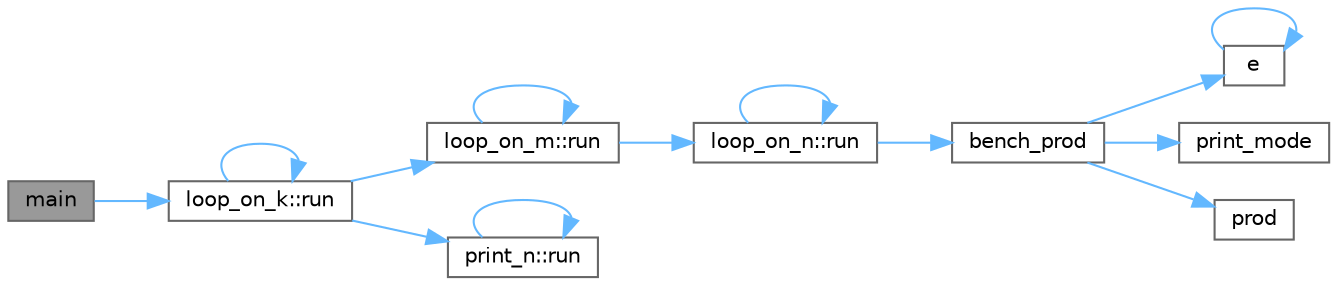 digraph "main"
{
 // LATEX_PDF_SIZE
  bgcolor="transparent";
  edge [fontname=Helvetica,fontsize=10,labelfontname=Helvetica,labelfontsize=10];
  node [fontname=Helvetica,fontsize=10,shape=box,height=0.2,width=0.4];
  rankdir="LR";
  Node1 [id="Node000001",label="main",height=0.2,width=0.4,color="gray40", fillcolor="grey60", style="filled", fontcolor="black",tooltip=" "];
  Node1 -> Node2 [id="edge1_Node000001_Node000002",color="steelblue1",style="solid",tooltip=" "];
  Node2 [id="Node000002",label="loop_on_k::run",height=0.2,width=0.4,color="grey40", fillcolor="white", style="filled",URL="$structloop__on__k.html#a4b8d2b5597f1b6b17c70ab298d957319",tooltip=" "];
  Node2 -> Node2 [id="edge2_Node000002_Node000002",color="steelblue1",style="solid",tooltip=" "];
  Node2 -> Node3 [id="edge3_Node000002_Node000003",color="steelblue1",style="solid",tooltip=" "];
  Node3 [id="Node000003",label="loop_on_m::run",height=0.2,width=0.4,color="grey40", fillcolor="white", style="filled",URL="$structloop__on__m.html#a698c429512af6e3916dd4ffbc715061a",tooltip=" "];
  Node3 -> Node3 [id="edge4_Node000003_Node000003",color="steelblue1",style="solid",tooltip=" "];
  Node3 -> Node4 [id="edge5_Node000003_Node000004",color="steelblue1",style="solid",tooltip=" "];
  Node4 [id="Node000004",label="loop_on_n::run",height=0.2,width=0.4,color="grey40", fillcolor="white", style="filled",URL="$structloop__on__n.html#a5b37014688c83c2c42383a2d0165d586",tooltip=" "];
  Node4 -> Node5 [id="edge6_Node000004_Node000005",color="steelblue1",style="solid",tooltip=" "];
  Node5 [id="Node000005",label="bench_prod",height=0.2,width=0.4,color="grey40", fillcolor="white", style="filled",URL="$product__threshold_8cpp.html#ab169b0450a59ab1c7fbdbc76dd7dafe0",tooltip=" "];
  Node5 -> Node6 [id="edge7_Node000005_Node000006",color="steelblue1",style="solid",tooltip=" "];
  Node6 [id="Node000006",label="e",height=0.2,width=0.4,color="grey40", fillcolor="white", style="filled",URL="$_cwise__array__power__array_8cpp.html#a9cb86ff854760bf91a154f2724a9101d",tooltip=" "];
  Node6 -> Node6 [id="edge8_Node000006_Node000006",color="steelblue1",style="solid",tooltip=" "];
  Node5 -> Node7 [id="edge9_Node000005_Node000007",color="steelblue1",style="solid",tooltip=" "];
  Node7 [id="Node000007",label="print_mode",height=0.2,width=0.4,color="grey40", fillcolor="white", style="filled",URL="$product__threshold_8cpp.html#a88833e45b4b61c30eb75ae9957328a35",tooltip=" "];
  Node5 -> Node8 [id="edge10_Node000005_Node000008",color="steelblue1",style="solid",tooltip=" "];
  Node8 [id="Node000008",label="prod",height=0.2,width=0.4,color="grey40", fillcolor="white", style="filled",URL="$product__threshold_8cpp.html#a4c8a5d15c39c46c003b0faca699d3d36",tooltip=" "];
  Node4 -> Node4 [id="edge11_Node000004_Node000004",color="steelblue1",style="solid",tooltip=" "];
  Node2 -> Node9 [id="edge12_Node000002_Node000009",color="steelblue1",style="solid",tooltip=" "];
  Node9 [id="Node000009",label="print_n::run",height=0.2,width=0.4,color="grey40", fillcolor="white", style="filled",URL="$structprint__n.html#a41bc42fbcbd14219f15ccb6afa9c4f62",tooltip=" "];
  Node9 -> Node9 [id="edge13_Node000009_Node000009",color="steelblue1",style="solid",tooltip=" "];
}
